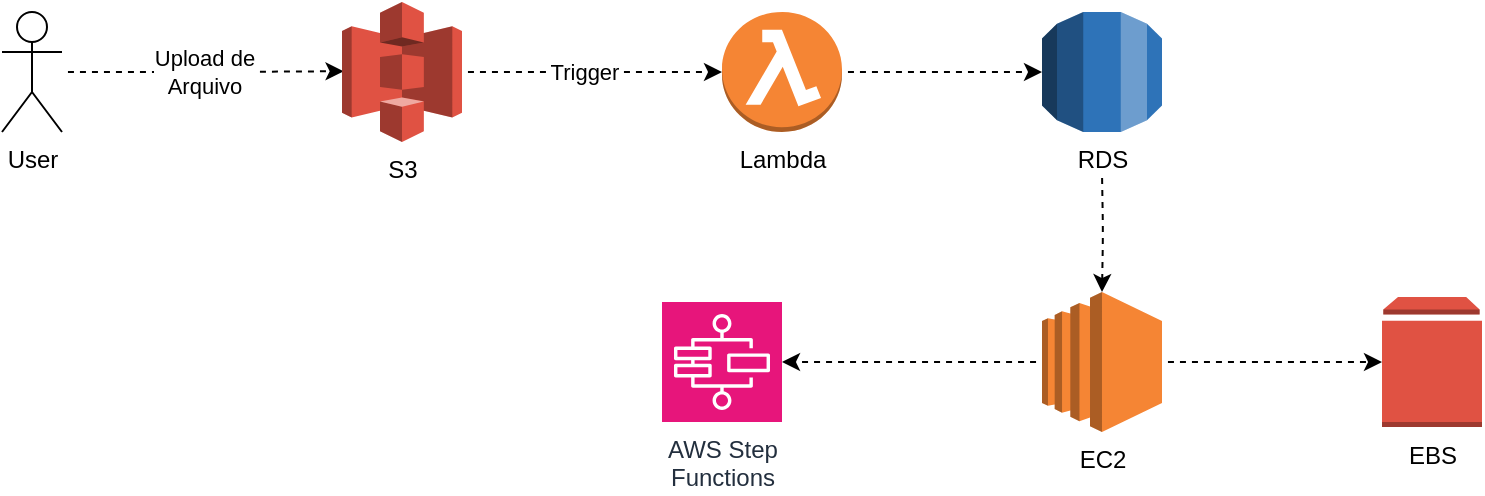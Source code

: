 <mxfile version="28.2.1">
  <diagram name="Página-1" id="HmQTTscVnu2utOZCCmLy">
    <mxGraphModel grid="1" page="1" gridSize="10" guides="1" tooltips="1" connect="1" arrows="1" fold="1" pageScale="1" pageWidth="1169" pageHeight="827" math="0" shadow="0">
      <root>
        <mxCell id="0" />
        <mxCell id="1" parent="0" />
        <mxCell id="zReYh7nI7Co8p5TwYn9d-1" value="User" style="shape=umlActor;verticalLabelPosition=bottom;verticalAlign=top;html=1;outlineConnect=0;" vertex="1" parent="1">
          <mxGeometry x="150" y="90" width="30" height="60" as="geometry" />
        </mxCell>
        <mxCell id="zReYh7nI7Co8p5TwYn9d-5" style="edgeStyle=orthogonalEdgeStyle;rounded=1;orthogonalLoop=1;jettySize=auto;html=1;entryX=0.013;entryY=0.492;entryDx=0;entryDy=0;entryPerimeter=0;curved=0;dashed=1;flowAnimation=1;" edge="1" parent="1" source="zReYh7nI7Co8p5TwYn9d-1">
          <mxGeometry relative="1" as="geometry">
            <mxPoint x="320.78" y="119.623" as="targetPoint" />
          </mxGeometry>
        </mxCell>
        <mxCell id="zReYh7nI7Co8p5TwYn9d-6" value="Upload de&lt;div&gt;Arquivo&lt;/div&gt;" style="edgeLabel;html=1;align=center;verticalAlign=middle;resizable=0;points=[];" connectable="0" vertex="1" parent="zReYh7nI7Co8p5TwYn9d-5">
          <mxGeometry x="-0.272" y="2" relative="1" as="geometry">
            <mxPoint x="19" y="2" as="offset" />
          </mxGeometry>
        </mxCell>
        <mxCell id="zReYh7nI7Co8p5TwYn9d-7" value="S3&lt;div&gt;&lt;br&gt;&lt;/div&gt;" style="outlineConnect=0;dashed=0;verticalLabelPosition=bottom;verticalAlign=top;align=center;html=1;shape=mxgraph.aws3.s3;fillColor=#E05243;gradientColor=none;" vertex="1" parent="1">
          <mxGeometry x="320" y="85" width="60" height="70" as="geometry" />
        </mxCell>
        <mxCell id="zReYh7nI7Co8p5TwYn9d-8" value="Lambda" style="outlineConnect=0;dashed=0;verticalLabelPosition=bottom;verticalAlign=top;align=center;html=1;shape=mxgraph.aws3.lambda_function;fillColor=#F58534;gradientColor=none;" vertex="1" parent="1">
          <mxGeometry x="510" y="90" width="60" height="60" as="geometry" />
        </mxCell>
        <mxCell id="zReYh7nI7Co8p5TwYn9d-9" style="edgeStyle=orthogonalEdgeStyle;rounded=1;orthogonalLoop=1;jettySize=auto;html=1;entryX=0;entryY=0.5;entryDx=0;entryDy=0;entryPerimeter=0;curved=0;dashed=1;flowAnimation=1;" edge="1" parent="1" source="zReYh7nI7Co8p5TwYn9d-7" target="zReYh7nI7Co8p5TwYn9d-8">
          <mxGeometry relative="1" as="geometry" />
        </mxCell>
        <mxCell id="zReYh7nI7Co8p5TwYn9d-10" value="Trigger" style="edgeLabel;html=1;align=center;verticalAlign=middle;resizable=0;points=[];" connectable="0" vertex="1" parent="zReYh7nI7Co8p5TwYn9d-9">
          <mxGeometry x="-0.286" y="-1" relative="1" as="geometry">
            <mxPoint x="14" y="-1" as="offset" />
          </mxGeometry>
        </mxCell>
        <mxCell id="zReYh7nI7Co8p5TwYn9d-11" value="RDS" style="outlineConnect=0;dashed=0;verticalLabelPosition=bottom;verticalAlign=top;align=center;html=1;shape=mxgraph.aws3.rds;fillColor=#2E73B8;gradientColor=none;" vertex="1" parent="1">
          <mxGeometry x="670" y="90" width="60" height="60" as="geometry" />
        </mxCell>
        <mxCell id="zReYh7nI7Co8p5TwYn9d-12" style="edgeStyle=orthogonalEdgeStyle;rounded=1;orthogonalLoop=1;jettySize=auto;html=1;entryX=0;entryY=0.5;entryDx=0;entryDy=0;entryPerimeter=0;curved=0;dashed=1;flowAnimation=1;" edge="1" parent="1" source="zReYh7nI7Co8p5TwYn9d-8" target="zReYh7nI7Co8p5TwYn9d-11">
          <mxGeometry relative="1" as="geometry" />
        </mxCell>
        <mxCell id="zReYh7nI7Co8p5TwYn9d-13" value="EC2" style="outlineConnect=0;dashed=0;verticalLabelPosition=bottom;verticalAlign=top;align=center;html=1;shape=mxgraph.aws3.ec2;fillColor=#F58534;gradientColor=none;" vertex="1" parent="1">
          <mxGeometry x="670" y="230" width="60" height="70" as="geometry" />
        </mxCell>
        <mxCell id="zReYh7nI7Co8p5TwYn9d-14" style="edgeStyle=orthogonalEdgeStyle;rounded=1;orthogonalLoop=1;jettySize=auto;html=1;entryX=0.5;entryY=0;entryDx=0;entryDy=0;entryPerimeter=0;curved=0;dashed=1;flowAnimation=1;" edge="1" parent="1" target="zReYh7nI7Co8p5TwYn9d-13">
          <mxGeometry relative="1" as="geometry">
            <mxPoint x="700" y="170" as="sourcePoint" />
          </mxGeometry>
        </mxCell>
        <mxCell id="zReYh7nI7Co8p5TwYn9d-15" value="EBS" style="outlineConnect=0;dashed=0;verticalLabelPosition=bottom;verticalAlign=top;align=center;html=1;shape=mxgraph.aws3.volume;fillColor=#E05243;gradientColor=none;" vertex="1" parent="1">
          <mxGeometry x="840" y="232.5" width="50" height="65" as="geometry" />
        </mxCell>
        <mxCell id="zReYh7nI7Co8p5TwYn9d-16" style="edgeStyle=orthogonalEdgeStyle;rounded=1;orthogonalLoop=1;jettySize=auto;html=1;entryX=0;entryY=0.5;entryDx=0;entryDy=0;entryPerimeter=0;curved=0;dashed=1;flowAnimation=1;" edge="1" parent="1" source="zReYh7nI7Co8p5TwYn9d-13" target="zReYh7nI7Co8p5TwYn9d-15">
          <mxGeometry relative="1" as="geometry" />
        </mxCell>
        <mxCell id="zReYh7nI7Co8p5TwYn9d-17" value="AWS Step&lt;div&gt;Functions&lt;/div&gt;" style="sketch=0;points=[[0,0,0],[0.25,0,0],[0.5,0,0],[0.75,0,0],[1,0,0],[0,1,0],[0.25,1,0],[0.5,1,0],[0.75,1,0],[1,1,0],[0,0.25,0],[0,0.5,0],[0,0.75,0],[1,0.25,0],[1,0.5,0],[1,0.75,0]];outlineConnect=0;fontColor=#232F3E;fillColor=#E7157B;strokeColor=#ffffff;dashed=0;verticalLabelPosition=bottom;verticalAlign=top;align=center;html=1;fontSize=12;fontStyle=0;aspect=fixed;shape=mxgraph.aws4.resourceIcon;resIcon=mxgraph.aws4.step_functions;" vertex="1" parent="1">
          <mxGeometry x="480" y="235" width="60" height="60" as="geometry" />
        </mxCell>
        <mxCell id="zReYh7nI7Co8p5TwYn9d-18" style="edgeStyle=orthogonalEdgeStyle;rounded=1;orthogonalLoop=1;jettySize=auto;html=1;entryX=1;entryY=0.5;entryDx=0;entryDy=0;entryPerimeter=0;curved=0;dashed=1;flowAnimation=1;" edge="1" parent="1" source="zReYh7nI7Co8p5TwYn9d-13" target="zReYh7nI7Co8p5TwYn9d-17">
          <mxGeometry relative="1" as="geometry" />
        </mxCell>
      </root>
    </mxGraphModel>
  </diagram>
</mxfile>
